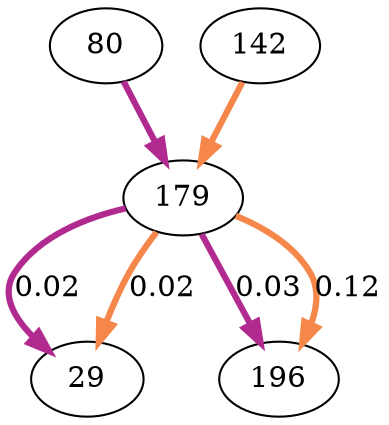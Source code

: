 digraph  {
80;
179;
29;
142;
196;
80 -> 179  [color="#b12a90", key=0, penwidth=3];
179 -> 29  [color="#b12a90", key=0, label="0.02", penwidth=3];
179 -> 29  [color="#f48749", key=1, label="0.02", penwidth=3];
179 -> 196  [color="#b12a90", key=0, label="0.03", penwidth=3];
179 -> 196  [color="#f48749", key=1, label="0.12", penwidth=3];
142 -> 179  [color="#f48749", key=0, penwidth=3];
}
